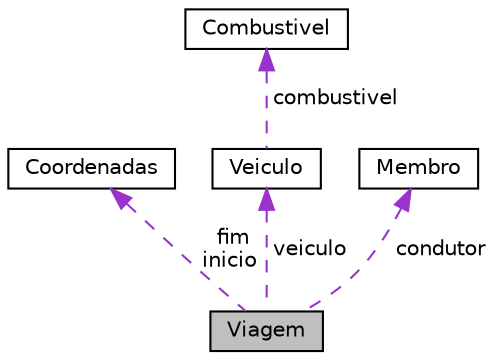digraph "Viagem"
{
  edge [fontname="Helvetica",fontsize="10",labelfontname="Helvetica",labelfontsize="10"];
  node [fontname="Helvetica",fontsize="10",shape=record];
  Node1 [label="Viagem",height=0.2,width=0.4,color="black", fillcolor="grey75", style="filled", fontcolor="black"];
  Node2 -> Node1 [dir="back",color="darkorchid3",fontsize="10",style="dashed",label=" fim\ninicio" ,fontname="Helvetica"];
  Node2 [label="Coordenadas",height=0.2,width=0.4,color="black", fillcolor="white", style="filled",URL="$class_coordenadas.html"];
  Node3 -> Node1 [dir="back",color="darkorchid3",fontsize="10",style="dashed",label=" veiculo" ,fontname="Helvetica"];
  Node3 [label="Veiculo",height=0.2,width=0.4,color="black", fillcolor="white", style="filled",URL="$class_veiculo.html"];
  Node4 -> Node3 [dir="back",color="darkorchid3",fontsize="10",style="dashed",label=" combustivel" ,fontname="Helvetica"];
  Node4 [label="Combustivel",height=0.2,width=0.4,color="black", fillcolor="white", style="filled",URL="$class_combustivel.html"];
  Node5 -> Node1 [dir="back",color="darkorchid3",fontsize="10",style="dashed",label=" condutor" ,fontname="Helvetica"];
  Node5 [label="Membro",height=0.2,width=0.4,color="black", fillcolor="white", style="filled",URL="$class_membro.html"];
}
